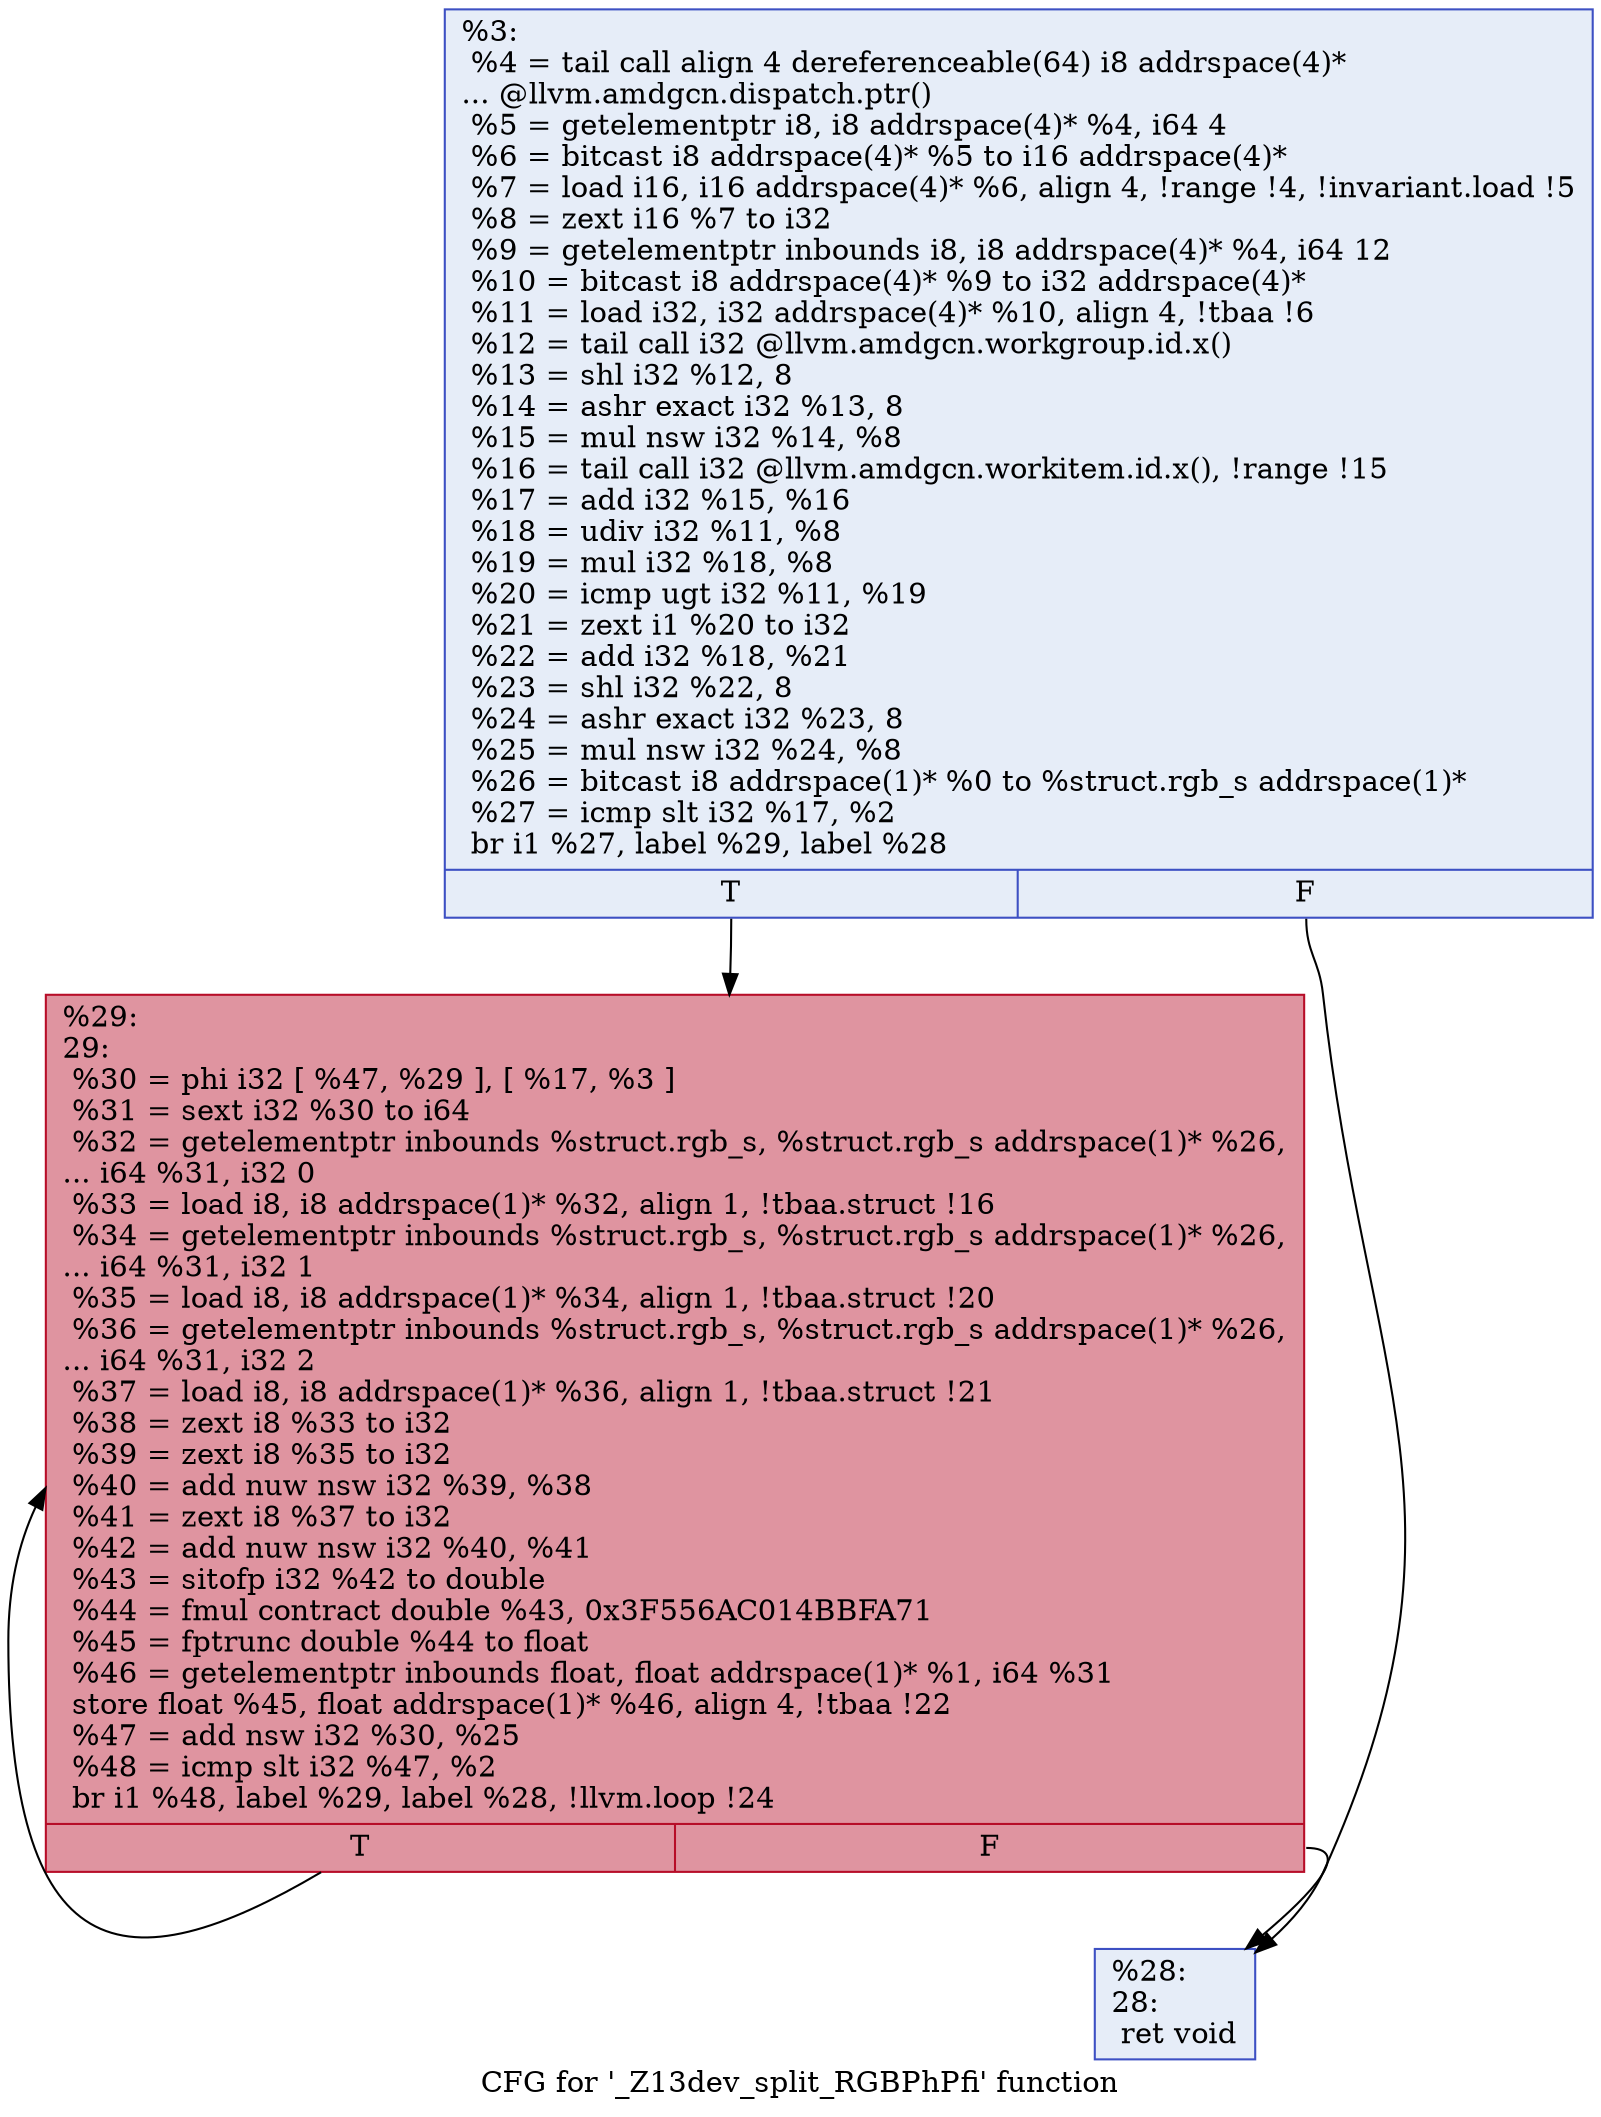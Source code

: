 digraph "CFG for '_Z13dev_split_RGBPhPfi' function" {
	label="CFG for '_Z13dev_split_RGBPhPfi' function";

	Node0x58f2830 [shape=record,color="#3d50c3ff", style=filled, fillcolor="#c7d7f070",label="{%3:\l  %4 = tail call align 4 dereferenceable(64) i8 addrspace(4)*\l... @llvm.amdgcn.dispatch.ptr()\l  %5 = getelementptr i8, i8 addrspace(4)* %4, i64 4\l  %6 = bitcast i8 addrspace(4)* %5 to i16 addrspace(4)*\l  %7 = load i16, i16 addrspace(4)* %6, align 4, !range !4, !invariant.load !5\l  %8 = zext i16 %7 to i32\l  %9 = getelementptr inbounds i8, i8 addrspace(4)* %4, i64 12\l  %10 = bitcast i8 addrspace(4)* %9 to i32 addrspace(4)*\l  %11 = load i32, i32 addrspace(4)* %10, align 4, !tbaa !6\l  %12 = tail call i32 @llvm.amdgcn.workgroup.id.x()\l  %13 = shl i32 %12, 8\l  %14 = ashr exact i32 %13, 8\l  %15 = mul nsw i32 %14, %8\l  %16 = tail call i32 @llvm.amdgcn.workitem.id.x(), !range !15\l  %17 = add i32 %15, %16\l  %18 = udiv i32 %11, %8\l  %19 = mul i32 %18, %8\l  %20 = icmp ugt i32 %11, %19\l  %21 = zext i1 %20 to i32\l  %22 = add i32 %18, %21\l  %23 = shl i32 %22, 8\l  %24 = ashr exact i32 %23, 8\l  %25 = mul nsw i32 %24, %8\l  %26 = bitcast i8 addrspace(1)* %0 to %struct.rgb_s addrspace(1)*\l  %27 = icmp slt i32 %17, %2\l  br i1 %27, label %29, label %28\l|{<s0>T|<s1>F}}"];
	Node0x58f2830:s0 -> Node0x58f50d0;
	Node0x58f2830:s1 -> Node0x58f5160;
	Node0x58f5160 [shape=record,color="#3d50c3ff", style=filled, fillcolor="#c7d7f070",label="{%28:\l28:                                               \l  ret void\l}"];
	Node0x58f50d0 [shape=record,color="#b70d28ff", style=filled, fillcolor="#b70d2870",label="{%29:\l29:                                               \l  %30 = phi i32 [ %47, %29 ], [ %17, %3 ]\l  %31 = sext i32 %30 to i64\l  %32 = getelementptr inbounds %struct.rgb_s, %struct.rgb_s addrspace(1)* %26,\l... i64 %31, i32 0\l  %33 = load i8, i8 addrspace(1)* %32, align 1, !tbaa.struct !16\l  %34 = getelementptr inbounds %struct.rgb_s, %struct.rgb_s addrspace(1)* %26,\l... i64 %31, i32 1\l  %35 = load i8, i8 addrspace(1)* %34, align 1, !tbaa.struct !20\l  %36 = getelementptr inbounds %struct.rgb_s, %struct.rgb_s addrspace(1)* %26,\l... i64 %31, i32 2\l  %37 = load i8, i8 addrspace(1)* %36, align 1, !tbaa.struct !21\l  %38 = zext i8 %33 to i32\l  %39 = zext i8 %35 to i32\l  %40 = add nuw nsw i32 %39, %38\l  %41 = zext i8 %37 to i32\l  %42 = add nuw nsw i32 %40, %41\l  %43 = sitofp i32 %42 to double\l  %44 = fmul contract double %43, 0x3F556AC014BBFA71\l  %45 = fptrunc double %44 to float\l  %46 = getelementptr inbounds float, float addrspace(1)* %1, i64 %31\l  store float %45, float addrspace(1)* %46, align 4, !tbaa !22\l  %47 = add nsw i32 %30, %25\l  %48 = icmp slt i32 %47, %2\l  br i1 %48, label %29, label %28, !llvm.loop !24\l|{<s0>T|<s1>F}}"];
	Node0x58f50d0:s0 -> Node0x58f50d0;
	Node0x58f50d0:s1 -> Node0x58f5160;
}
